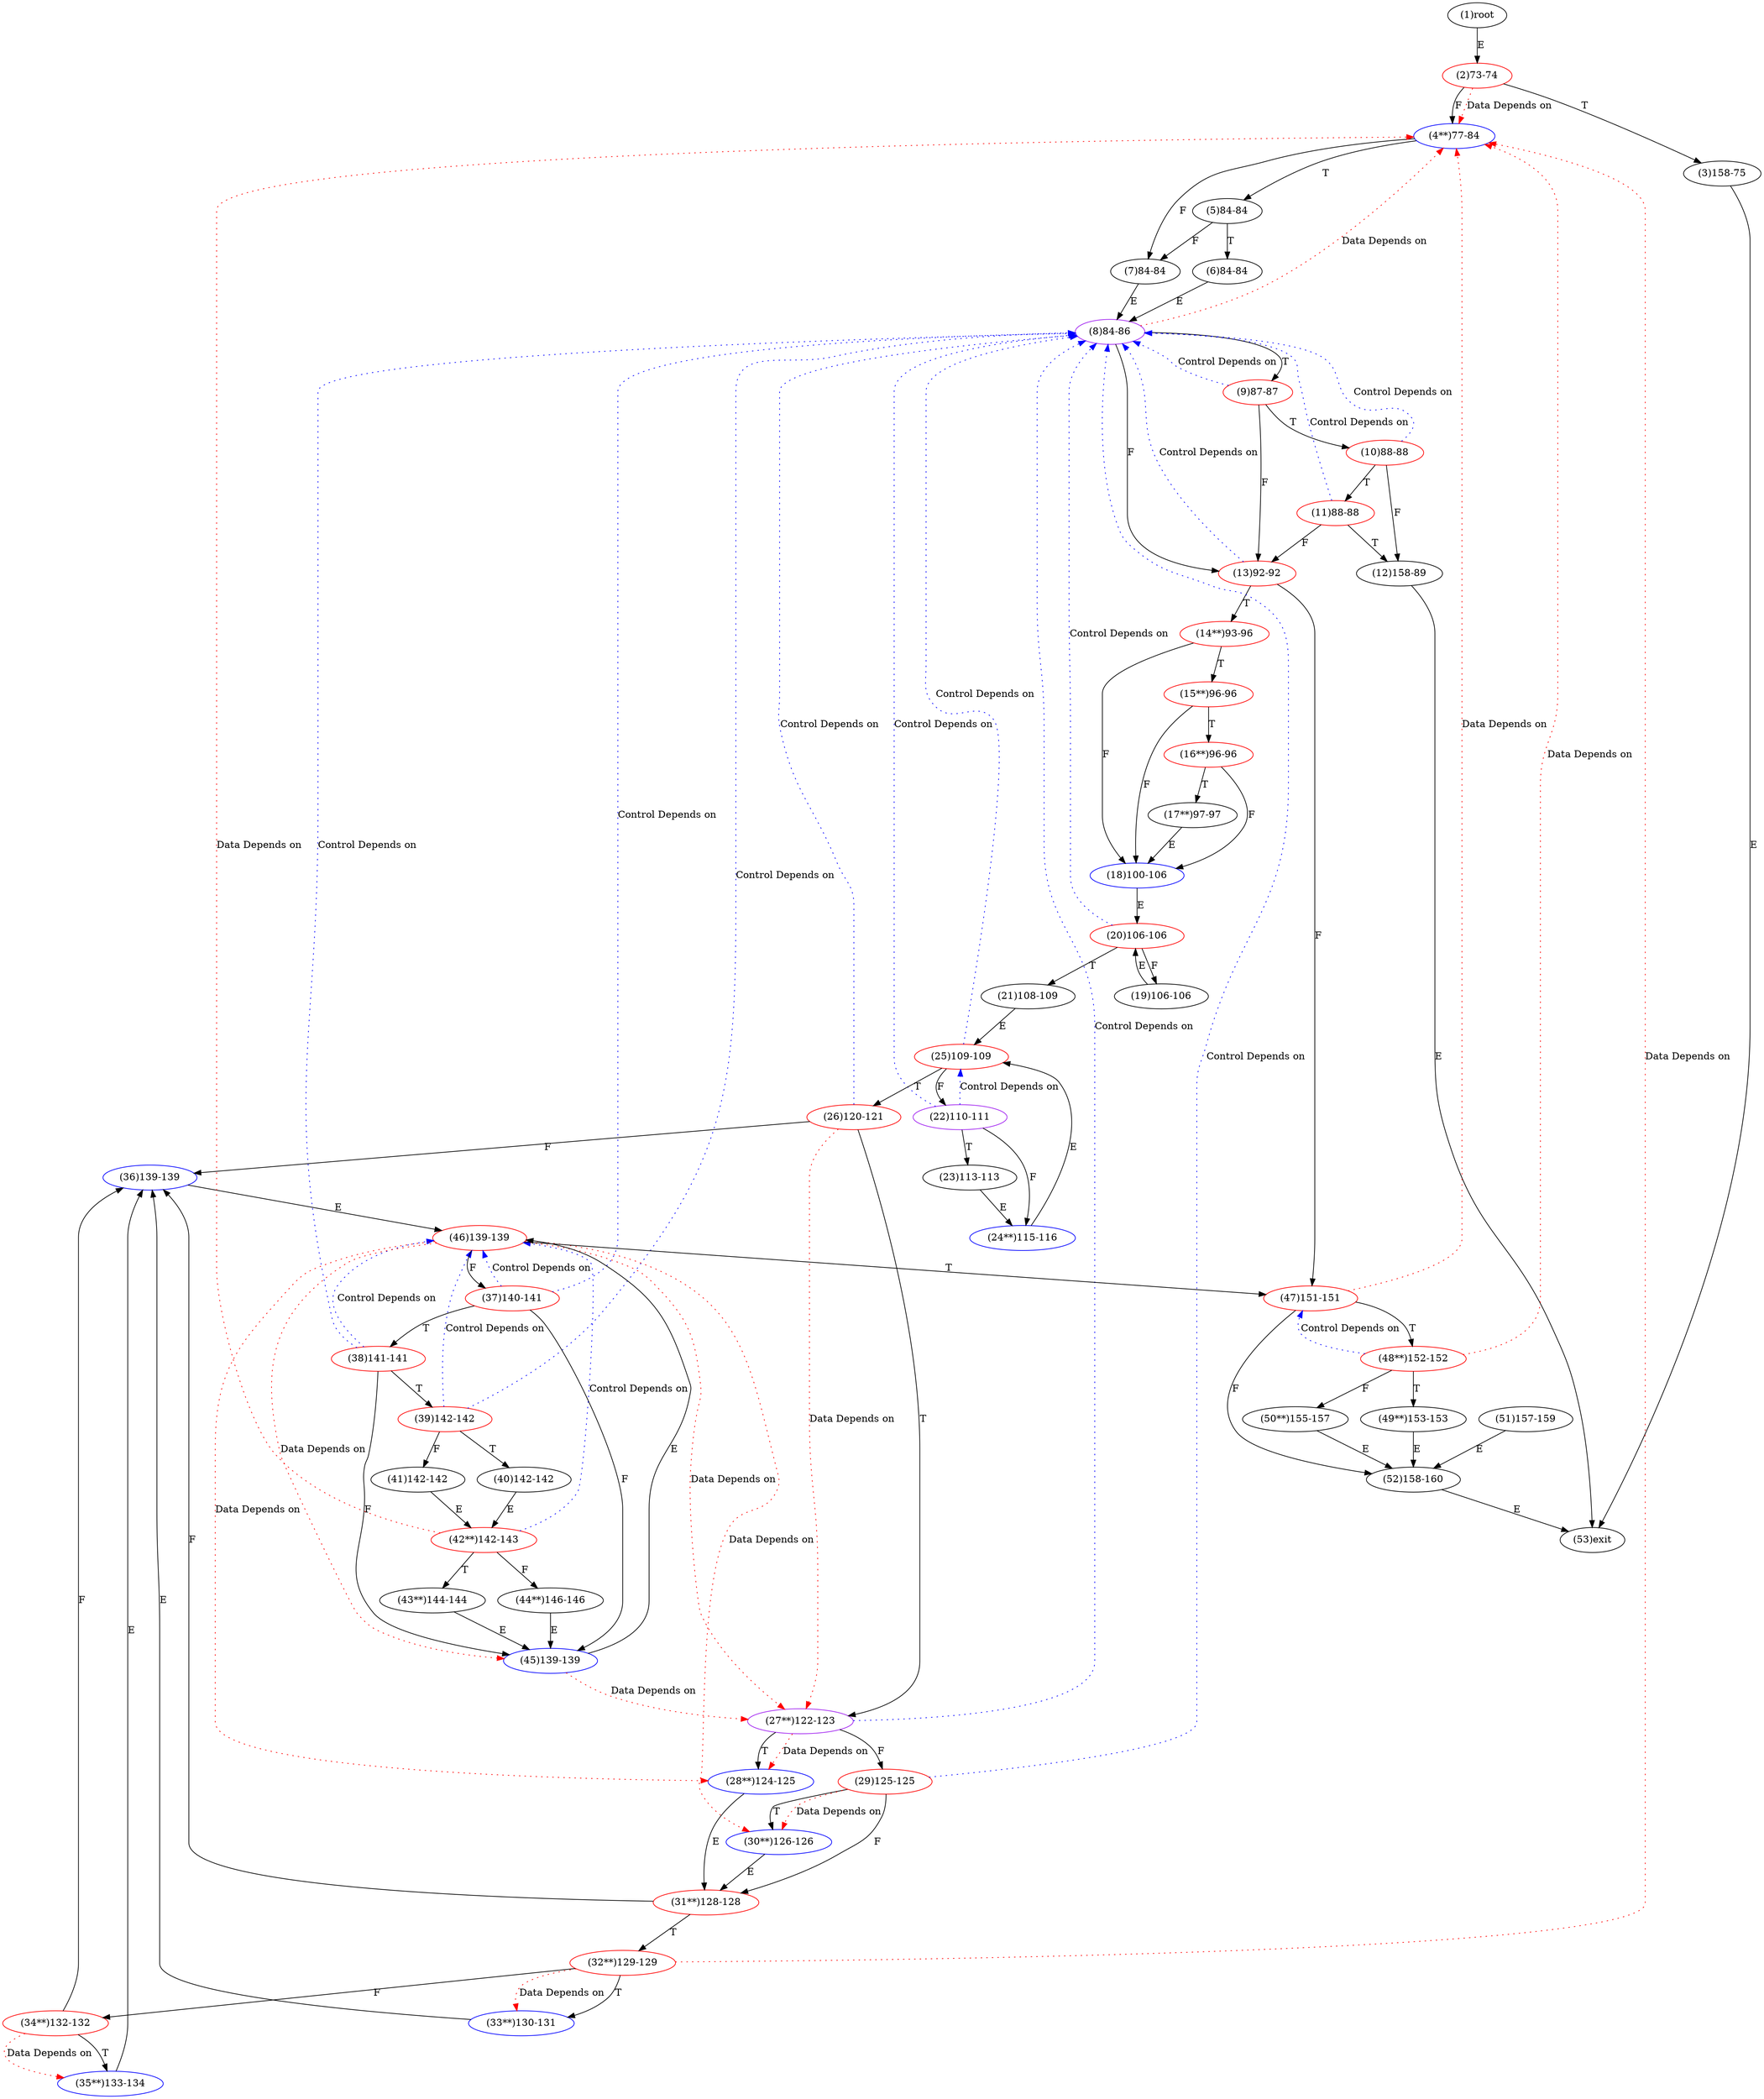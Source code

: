 digraph "" { 
1[ label="(1)root"];
2[ label="(2)73-74",color=red];
3[ label="(3)158-75"];
4[ label="(4**)77-84",color=blue];
5[ label="(5)84-84"];
6[ label="(6)84-84"];
7[ label="(7)84-84"];
8[ label="(8)84-86",color=purple];
9[ label="(9)87-87",color=red];
10[ label="(10)88-88",color=red];
11[ label="(11)88-88",color=red];
12[ label="(12)158-89"];
13[ label="(13)92-92",color=red];
14[ label="(14**)93-96",color=red];
15[ label="(15**)96-96",color=red];
17[ label="(17**)97-97"];
16[ label="(16**)96-96",color=red];
19[ label="(19)106-106"];
18[ label="(18)100-106",color=blue];
21[ label="(21)108-109"];
20[ label="(20)106-106",color=red];
23[ label="(23)113-113"];
22[ label="(22)110-111",color=purple];
25[ label="(25)109-109",color=red];
24[ label="(24**)115-116",color=blue];
27[ label="(27**)122-123",color=purple];
26[ label="(26)120-121",color=red];
29[ label="(29)125-125",color=red];
28[ label="(28**)124-125",color=blue];
31[ label="(31**)128-128",color=red];
30[ label="(30**)126-126",color=blue];
34[ label="(34**)132-132",color=red];
35[ label="(35**)133-134",color=blue];
32[ label="(32**)129-129",color=red];
33[ label="(33**)130-131",color=blue];
38[ label="(38)141-141",color=red];
39[ label="(39)142-142",color=red];
36[ label="(36)139-139",color=blue];
37[ label="(37)140-141",color=red];
42[ label="(42**)142-143",color=red];
43[ label="(43**)144-144"];
40[ label="(40)142-142"];
41[ label="(41)142-142"];
46[ label="(46)139-139",color=red];
47[ label="(47)151-151",color=red];
44[ label="(44**)146-146"];
45[ label="(45)139-139",color=blue];
51[ label="(51)157-159"];
50[ label="(50**)155-157"];
49[ label="(49**)153-153"];
48[ label="(48**)152-152",color=red];
53[ label="(53)exit"];
52[ label="(52)158-160"];
1->2[ label="E"];
2->4[ label="F"];
2->3[ label="T"];
3->53[ label="E"];
4->7[ label="F"];
4->5[ label="T"];
5->7[ label="F"];
5->6[ label="T"];
6->8[ label="E"];
7->8[ label="E"];
8->13[ label="F"];
8->9[ label="T"];
9->13[ label="F"];
9->10[ label="T"];
10->12[ label="F"];
10->11[ label="T"];
11->13[ label="F"];
11->12[ label="T"];
12->53[ label="E"];
13->47[ label="F"];
13->14[ label="T"];
14->18[ label="F"];
14->15[ label="T"];
15->18[ label="F"];
15->16[ label="T"];
16->18[ label="F"];
16->17[ label="T"];
17->18[ label="E"];
18->20[ label="E"];
19->20[ label="E"];
20->19[ label="F"];
20->21[ label="T"];
21->25[ label="E"];
22->24[ label="F"];
22->23[ label="T"];
23->24[ label="E"];
24->25[ label="E"];
25->22[ label="F"];
25->26[ label="T"];
26->36[ label="F"];
26->27[ label="T"];
27->29[ label="F"];
27->28[ label="T"];
28->31[ label="E"];
29->31[ label="F"];
29->30[ label="T"];
30->31[ label="E"];
31->36[ label="F"];
31->32[ label="T"];
32->34[ label="F"];
32->33[ label="T"];
33->36[ label="E"];
34->36[ label="F"];
34->35[ label="T"];
35->36[ label="E"];
36->46[ label="E"];
37->45[ label="F"];
37->38[ label="T"];
38->45[ label="F"];
38->39[ label="T"];
39->41[ label="F"];
39->40[ label="T"];
40->42[ label="E"];
41->42[ label="E"];
42->44[ label="F"];
42->43[ label="T"];
43->45[ label="E"];
44->45[ label="E"];
45->46[ label="E"];
46->37[ label="F"];
46->47[ label="T"];
47->52[ label="F"];
47->48[ label="T"];
48->50[ label="F"];
48->49[ label="T"];
49->52[ label="E"];
50->52[ label="E"];
51->52[ label="E"];
52->53[ label="E"];
2->4[ color="red" label="Data Depends on" style = dotted ];
8->4[ color="red" label="Data Depends on" style = dotted ];
9->8[ color="blue" label="Control Depends on" style = dotted ];
10->8[ color="blue" label="Control Depends on" style = dotted ];
11->8[ color="blue" label="Control Depends on" style = dotted ];
13->8[ color="blue" label="Control Depends on" style = dotted ];
20->8[ color="blue" label="Control Depends on" style = dotted ];
22->25[ color="blue" label="Control Depends on" style = dotted ];
22->8[ color="blue" label="Control Depends on" style = dotted ];
25->8[ color="blue" label="Control Depends on" style = dotted ];
27->8[ color="blue" label="Control Depends on" style = dotted ];
27->28[ color="red" label="Data Depends on" style = dotted ];
26->27[ color="red" label="Data Depends on" style = dotted ];
26->8[ color="blue" label="Control Depends on" style = dotted ];
29->30[ color="red" label="Data Depends on" style = dotted ];
29->8[ color="blue" label="Control Depends on" style = dotted ];
34->35[ color="red" label="Data Depends on" style = dotted ];
32->33[ color="red" label="Data Depends on" style = dotted ];
32->4[ color="red" label="Data Depends on" style = dotted ];
38->46[ color="blue" label="Control Depends on" style = dotted ];
38->8[ color="blue" label="Control Depends on" style = dotted ];
39->46[ color="blue" label="Control Depends on" style = dotted ];
39->8[ color="blue" label="Control Depends on" style = dotted ];
37->46[ color="blue" label="Control Depends on" style = dotted ];
37->8[ color="blue" label="Control Depends on" style = dotted ];
42->46[ color="blue" label="Control Depends on" style = dotted ];
42->4[ color="red" label="Data Depends on" style = dotted ];
46->28[ color="red" label="Data Depends on" style = dotted ];
46->45[ color="red" label="Data Depends on" style = dotted ];
46->30[ color="red" label="Data Depends on" style = dotted ];
46->27[ color="red" label="Data Depends on" style = dotted ];
47->4[ color="red" label="Data Depends on" style = dotted ];
45->27[ color="red" label="Data Depends on" style = dotted ];
48->4[ color="red" label="Data Depends on" style = dotted ];
48->47[ color="blue" label="Control Depends on" style = dotted ];
}